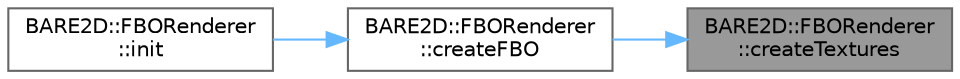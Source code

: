 digraph "BARE2D::FBORenderer::createTextures"
{
 // INTERACTIVE_SVG=YES
 // LATEX_PDF_SIZE
  bgcolor="transparent";
  edge [fontname=Helvetica,fontsize=10,labelfontname=Helvetica,labelfontsize=10];
  node [fontname=Helvetica,fontsize=10,shape=box,height=0.2,width=0.4];
  rankdir="RL";
  Node1 [label="BARE2D::FBORenderer\l::createTextures",height=0.2,width=0.4,color="gray40", fillcolor="grey60", style="filled", fontcolor="black",tooltip="Creates all of the OpenGL textures, and takes their handles into m_colourTextureID,..."];
  Node1 -> Node2 [dir="back",color="steelblue1",style="solid"];
  Node2 [label="BARE2D::FBORenderer\l::createFBO",height=0.2,width=0.4,color="grey40", fillcolor="white", style="filled",URL="$class_b_a_r_e2_d_1_1_f_b_o_renderer.html#af0312bfcb60be2285bb443a79ae9678f",tooltip="Creates the OpenGL FBO instance and holds its handle in m_fboID;."];
  Node2 -> Node3 [dir="back",color="steelblue1",style="solid"];
  Node3 [label="BARE2D::FBORenderer\l::init",height=0.2,width=0.4,color="grey40", fillcolor="white", style="filled",URL="$class_b_a_r_e2_d_1_1_f_b_o_renderer.html#ac1902310c37a001b0f6d53b7d6066867",tooltip="Initializes all necessary bits of the renderer."];
}
